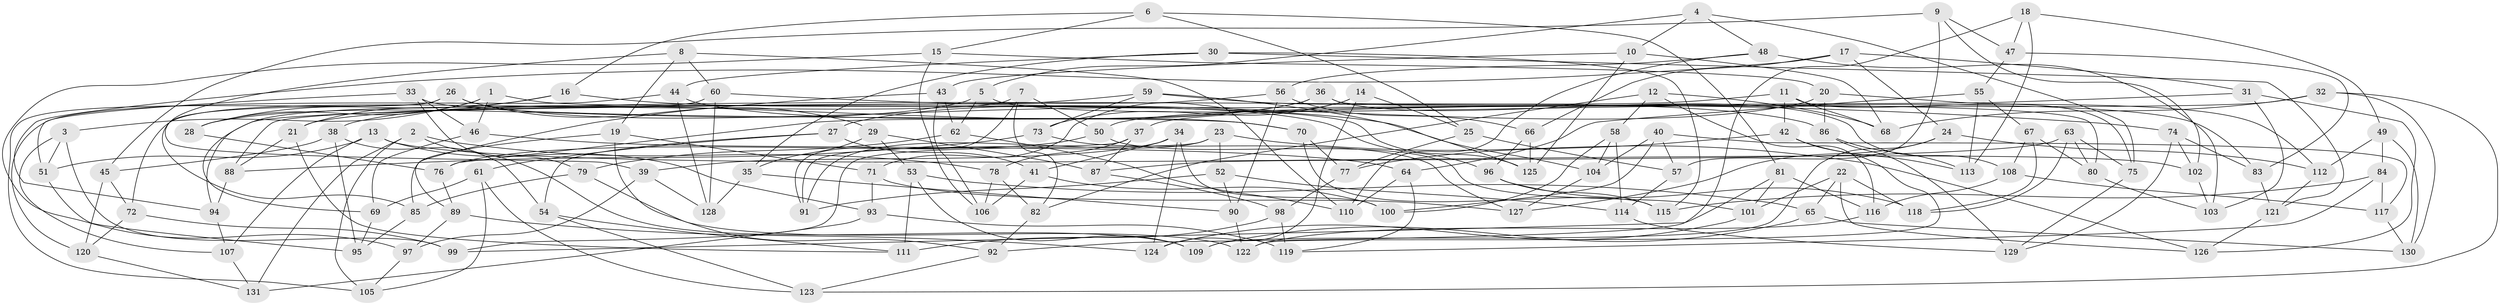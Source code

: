 // coarse degree distribution, {6: 0.4523809523809524, 4: 0.42857142857142855, 5: 0.10714285714285714, 3: 0.011904761904761904}
// Generated by graph-tools (version 1.1) at 2025/42/03/06/25 10:42:18]
// undirected, 131 vertices, 262 edges
graph export_dot {
graph [start="1"]
  node [color=gray90,style=filled];
  1;
  2;
  3;
  4;
  5;
  6;
  7;
  8;
  9;
  10;
  11;
  12;
  13;
  14;
  15;
  16;
  17;
  18;
  19;
  20;
  21;
  22;
  23;
  24;
  25;
  26;
  27;
  28;
  29;
  30;
  31;
  32;
  33;
  34;
  35;
  36;
  37;
  38;
  39;
  40;
  41;
  42;
  43;
  44;
  45;
  46;
  47;
  48;
  49;
  50;
  51;
  52;
  53;
  54;
  55;
  56;
  57;
  58;
  59;
  60;
  61;
  62;
  63;
  64;
  65;
  66;
  67;
  68;
  69;
  70;
  71;
  72;
  73;
  74;
  75;
  76;
  77;
  78;
  79;
  80;
  81;
  82;
  83;
  84;
  85;
  86;
  87;
  88;
  89;
  90;
  91;
  92;
  93;
  94;
  95;
  96;
  97;
  98;
  99;
  100;
  101;
  102;
  103;
  104;
  105;
  106;
  107;
  108;
  109;
  110;
  111;
  112;
  113;
  114;
  115;
  116;
  117;
  118;
  119;
  120;
  121;
  122;
  123;
  124;
  125;
  126;
  127;
  128;
  129;
  130;
  131;
  1 -- 28;
  1 -- 46;
  1 -- 3;
  1 -- 125;
  2 -- 105;
  2 -- 109;
  2 -- 131;
  2 -- 78;
  3 -- 51;
  3 -- 99;
  3 -- 107;
  4 -- 48;
  4 -- 75;
  4 -- 5;
  4 -- 10;
  5 -- 28;
  5 -- 62;
  5 -- 83;
  6 -- 81;
  6 -- 16;
  6 -- 15;
  6 -- 25;
  7 -- 91;
  7 -- 69;
  7 -- 50;
  7 -- 82;
  8 -- 110;
  8 -- 39;
  8 -- 60;
  8 -- 19;
  9 -- 47;
  9 -- 57;
  9 -- 102;
  9 -- 45;
  10 -- 43;
  10 -- 125;
  10 -- 68;
  11 -- 68;
  11 -- 21;
  11 -- 42;
  11 -- 75;
  12 -- 58;
  12 -- 116;
  12 -- 82;
  12 -- 68;
  13 -- 102;
  13 -- 51;
  13 -- 93;
  13 -- 107;
  14 -- 25;
  14 -- 73;
  14 -- 124;
  14 -- 71;
  15 -- 106;
  15 -- 20;
  15 -- 97;
  16 -- 21;
  16 -- 104;
  16 -- 28;
  17 -- 94;
  17 -- 66;
  17 -- 31;
  17 -- 24;
  18 -- 49;
  18 -- 47;
  18 -- 92;
  18 -- 113;
  19 -- 71;
  19 -- 85;
  19 -- 92;
  20 -- 86;
  20 -- 112;
  20 -- 27;
  21 -- 111;
  21 -- 88;
  22 -- 126;
  22 -- 65;
  22 -- 101;
  22 -- 118;
  23 -- 126;
  23 -- 91;
  23 -- 99;
  23 -- 52;
  24 -- 112;
  24 -- 127;
  24 -- 109;
  25 -- 57;
  25 -- 77;
  26 -- 96;
  26 -- 105;
  26 -- 85;
  26 -- 29;
  27 -- 54;
  27 -- 61;
  27 -- 41;
  28 -- 76;
  29 -- 35;
  29 -- 53;
  29 -- 87;
  30 -- 121;
  30 -- 35;
  30 -- 115;
  30 -- 44;
  31 -- 37;
  31 -- 126;
  31 -- 103;
  32 -- 130;
  32 -- 50;
  32 -- 68;
  32 -- 123;
  33 -- 70;
  33 -- 46;
  33 -- 51;
  33 -- 79;
  34 -- 124;
  34 -- 41;
  34 -- 100;
  34 -- 39;
  35 -- 128;
  35 -- 90;
  36 -- 38;
  36 -- 76;
  36 -- 80;
  36 -- 108;
  37 -- 87;
  37 -- 78;
  37 -- 91;
  38 -- 54;
  38 -- 95;
  38 -- 45;
  39 -- 128;
  39 -- 97;
  40 -- 104;
  40 -- 57;
  40 -- 100;
  40 -- 117;
  41 -- 100;
  41 -- 106;
  42 -- 122;
  42 -- 113;
  42 -- 77;
  43 -- 89;
  43 -- 62;
  43 -- 106;
  44 -- 70;
  44 -- 128;
  44 -- 120;
  45 -- 72;
  45 -- 120;
  46 -- 64;
  46 -- 69;
  47 -- 83;
  47 -- 55;
  48 -- 103;
  48 -- 110;
  48 -- 56;
  49 -- 84;
  49 -- 130;
  49 -- 112;
  50 -- 76;
  50 -- 101;
  51 -- 95;
  52 -- 91;
  52 -- 90;
  52 -- 114;
  53 -- 111;
  53 -- 65;
  53 -- 109;
  54 -- 123;
  54 -- 111;
  55 -- 113;
  55 -- 64;
  55 -- 67;
  56 -- 90;
  56 -- 88;
  56 -- 66;
  57 -- 114;
  58 -- 104;
  58 -- 100;
  58 -- 114;
  59 -- 94;
  59 -- 73;
  59 -- 125;
  59 -- 86;
  60 -- 72;
  60 -- 128;
  60 -- 74;
  61 -- 105;
  61 -- 69;
  61 -- 123;
  62 -- 79;
  62 -- 110;
  63 -- 118;
  63 -- 75;
  63 -- 87;
  63 -- 80;
  64 -- 119;
  64 -- 110;
  65 -- 130;
  65 -- 109;
  66 -- 125;
  66 -- 96;
  67 -- 108;
  67 -- 80;
  67 -- 118;
  69 -- 95;
  70 -- 77;
  70 -- 115;
  71 -- 127;
  71 -- 93;
  72 -- 120;
  72 -- 99;
  73 -- 88;
  73 -- 127;
  74 -- 83;
  74 -- 129;
  74 -- 102;
  75 -- 129;
  76 -- 89;
  77 -- 98;
  78 -- 106;
  78 -- 82;
  79 -- 85;
  79 -- 122;
  80 -- 103;
  81 -- 99;
  81 -- 116;
  81 -- 101;
  82 -- 92;
  83 -- 121;
  84 -- 115;
  84 -- 117;
  84 -- 119;
  85 -- 95;
  86 -- 113;
  86 -- 129;
  87 -- 98;
  88 -- 94;
  89 -- 124;
  89 -- 97;
  90 -- 122;
  92 -- 123;
  93 -- 131;
  93 -- 119;
  94 -- 107;
  96 -- 118;
  96 -- 115;
  97 -- 105;
  98 -- 119;
  98 -- 111;
  101 -- 124;
  102 -- 103;
  104 -- 127;
  107 -- 131;
  108 -- 116;
  108 -- 117;
  112 -- 121;
  114 -- 129;
  116 -- 122;
  117 -- 130;
  120 -- 131;
  121 -- 126;
}
